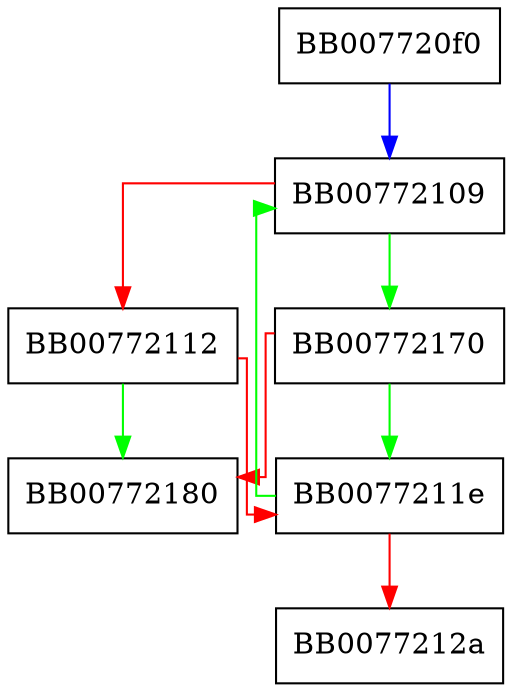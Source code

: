 digraph ossl_HPKE_KEM_INFO_find_curve {
  node [shape="box"];
  graph [splines=ortho];
  BB007720f0 -> BB00772109 [color="blue"];
  BB00772109 -> BB00772170 [color="green"];
  BB00772109 -> BB00772112 [color="red"];
  BB00772112 -> BB00772180 [color="green"];
  BB00772112 -> BB0077211e [color="red"];
  BB0077211e -> BB00772109 [color="green"];
  BB0077211e -> BB0077212a [color="red"];
  BB00772170 -> BB0077211e [color="green"];
  BB00772170 -> BB00772180 [color="red"];
}